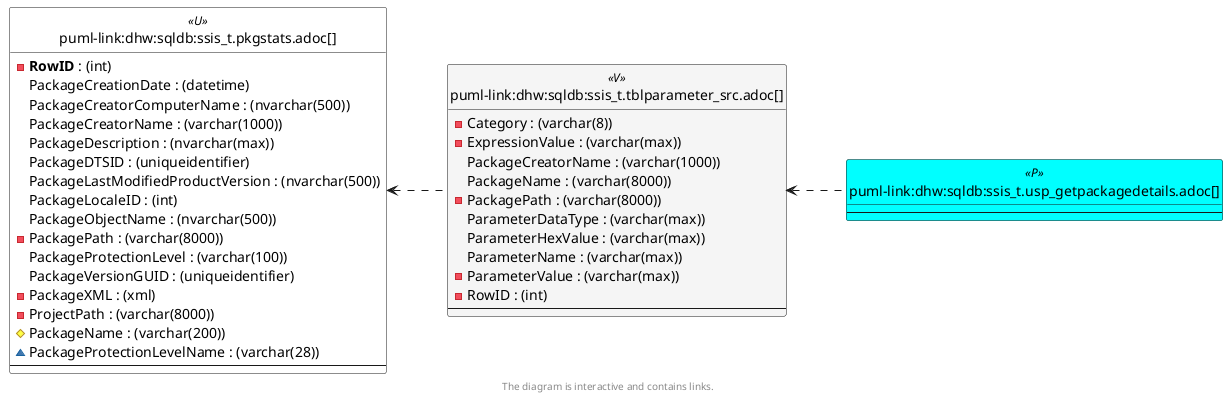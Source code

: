 @startuml
left to right direction
'top to bottom direction
hide circle
'avoide "." issues:
set namespaceSeparator none


skinparam class {
  BackgroundColor White
  BackgroundColor<<FN>> Yellow
  BackgroundColor<<FS>> Yellow
  BackgroundColor<<FT>> LightGray
  BackgroundColor<<IF>> Yellow
  BackgroundColor<<IS>> Yellow
  BackgroundColor<<P>> Aqua
  BackgroundColor<<PC>> Aqua
  BackgroundColor<<SN>> Yellow
  BackgroundColor<<SO>> SlateBlue
  BackgroundColor<<TF>> LightGray
  BackgroundColor<<TR>> Tomato
  BackgroundColor<<U>> White
  BackgroundColor<<V>> WhiteSmoke
  BackgroundColor<<X>> Aqua
  BackgroundColor<<external>> AliceBlue
}


entity "puml-link:dhw:sqldb:ssis_t.pkgstats.adoc[]" as ssis_t.pkgStats << U >> {
  - **RowID** : (int)
  PackageCreationDate : (datetime)
  PackageCreatorComputerName : (nvarchar(500))
  PackageCreatorName : (varchar(1000))
  PackageDescription : (nvarchar(max))
  PackageDTSID : (uniqueidentifier)
  PackageLastModifiedProductVersion : (nvarchar(500))
  PackageLocaleID : (int)
  PackageObjectName : (nvarchar(500))
  - PackagePath : (varchar(8000))
  PackageProtectionLevel : (varchar(100))
  PackageVersionGUID : (uniqueidentifier)
  - PackageXML : (xml)
  - ProjectPath : (varchar(8000))
  # PackageName : (varchar(200))
  ~ PackageProtectionLevelName : (varchar(28))
  --
}

entity "puml-link:dhw:sqldb:ssis_t.tblparameter_src.adoc[]" as ssis_t.TblParameter_src << V >> {
  - Category : (varchar(8))
  - ExpressionValue : (varchar(max))
  PackageCreatorName : (varchar(1000))
  PackageName : (varchar(8000))
  - PackagePath : (varchar(8000))
  ParameterDataType : (varchar(max))
  ParameterHexValue : (varchar(max))
  ParameterName : (varchar(max))
  - ParameterValue : (varchar(max))
  - RowID : (int)
  --
}

entity "puml-link:dhw:sqldb:ssis_t.usp_getpackagedetails.adoc[]" as ssis_t.usp_GetPackageDetails << P >> {
  --
}

ssis_t.pkgStats <.. ssis_t.TblParameter_src
ssis_t.TblParameter_src <.. ssis_t.usp_GetPackageDetails
footer The diagram is interactive and contains links.
@enduml

